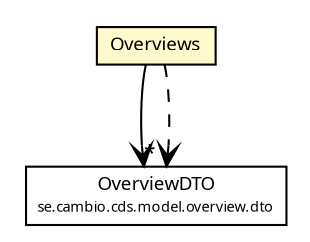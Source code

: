 #!/usr/local/bin/dot
#
# Class diagram 
# Generated by UMLGraph version R5_6 (http://www.umlgraph.org/)
#

digraph G {
	edge [fontname="Trebuchet MS",fontsize=10,labelfontname="Trebuchet MS",labelfontsize=10];
	node [fontname="Trebuchet MS",fontsize=10,shape=plaintext];
	nodesep=0.25;
	ranksep=0.5;
	// se.cambio.cds.model.overview.dto.OverviewDTO
	c267305 [label=<<table title="se.cambio.cds.model.overview.dto.OverviewDTO" border="0" cellborder="1" cellspacing="0" cellpadding="2" port="p" href="../../../model/overview/dto/OverviewDTO.html">
		<tr><td><table border="0" cellspacing="0" cellpadding="1">
<tr><td align="center" balign="center"><font face="Trebuchet MS"> OverviewDTO </font></td></tr>
<tr><td align="center" balign="center"><font face="Trebuchet MS" point-size="7.0"> se.cambio.cds.model.overview.dto </font></td></tr>
		</table></td></tr>
		</table>>, URL="../../../model/overview/dto/OverviewDTO.html", fontname="Trebuchet MS", fontcolor="black", fontsize=9.0];
	// se.cambio.cds.openehr.view.applicationobjects.Overviews
	c267591 [label=<<table title="se.cambio.cds.openehr.view.applicationobjects.Overviews" border="0" cellborder="1" cellspacing="0" cellpadding="2" port="p" bgcolor="lemonChiffon" href="./Overviews.html">
		<tr><td><table border="0" cellspacing="0" cellpadding="1">
<tr><td align="center" balign="center"><font face="Trebuchet MS"> Overviews </font></td></tr>
		</table></td></tr>
		</table>>, URL="./Overviews.html", fontname="Trebuchet MS", fontcolor="black", fontsize=9.0];
	// se.cambio.cds.openehr.view.applicationobjects.Overviews NAVASSOC se.cambio.cds.model.overview.dto.OverviewDTO
	c267591:p -> c267305:p [taillabel="", label="", headlabel="*", fontname="Trebuchet MS", fontcolor="black", fontsize=10.0, color="black", arrowhead=open];
	// se.cambio.cds.openehr.view.applicationobjects.Overviews DEPEND se.cambio.cds.model.overview.dto.OverviewDTO
	c267591:p -> c267305:p [taillabel="", label="", headlabel="", fontname="Trebuchet MS", fontcolor="black", fontsize=10.0, color="black", arrowhead=open, style=dashed];
}

